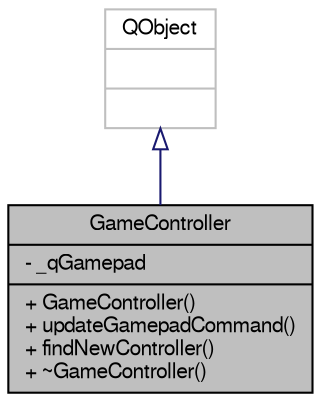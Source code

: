 digraph "GameController"
{
  edge [fontname="FreeSans",fontsize="10",labelfontname="FreeSans",labelfontsize="10"];
  node [fontname="FreeSans",fontsize="10",shape=record];
  Node1 [label="{GameController\n|- _qGamepad\l|+ GameController()\l+ updateGamepadCommand()\l+ findNewController()\l+ ~GameController()\l}",height=0.2,width=0.4,color="black", fillcolor="grey75", style="filled", fontcolor="black"];
  Node2 -> Node1 [dir="back",color="midnightblue",fontsize="10",style="solid",arrowtail="onormal",fontname="FreeSans"];
  Node2 [label="{QObject\n||}",height=0.2,width=0.4,color="grey75", fillcolor="white", style="filled"];
}
